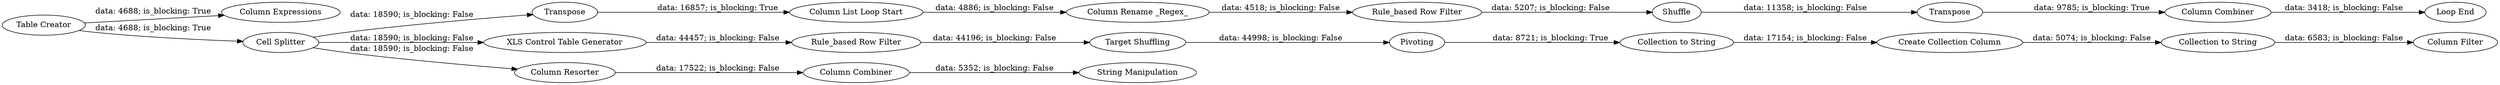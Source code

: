 digraph {
	"6485782167566229175_14" [label="Loop End"]
	"6485782167566229175_21" [label="Collection to String"]
	"6485782167566229175_23" [label="Collection to String"]
	"6485782167566229175_6" [label="String Manipulation"]
	"6485782167566229175_2" [label="Column Expressions"]
	"6485782167566229175_11" [label=Shuffle]
	"6485782167566229175_4" [label="Column Combiner"]
	"6485782167566229175_12" [label=Transpose]
	"6485782167566229175_9" [label="Column Rename _Regex_"]
	"6485782167566229175_16" [label="Rule_based Row Filter"]
	"6485782167566229175_7" [label=Transpose]
	"6485782167566229175_10" [label="Rule_based Row Filter"]
	"6485782167566229175_15" [label="XLS Control Table Generator"]
	"6485782167566229175_1" [label="Table Creator"]
	"6485782167566229175_3" [label="Cell Splitter"]
	"6485782167566229175_5" [label="Column Resorter"]
	"6485782167566229175_8" [label="Column List Loop Start"]
	"6485782167566229175_18" [label=Pivoting]
	"6485782167566229175_22" [label="Create Collection Column"]
	"6485782167566229175_17" [label="Target Shuffling"]
	"6485782167566229175_24" [label="Column Filter"]
	"6485782167566229175_13" [label="Column Combiner"]
	"6485782167566229175_21" -> "6485782167566229175_22" [label="data: 17154; is_blocking: False"]
	"6485782167566229175_3" -> "6485782167566229175_15" [label="data: 18590; is_blocking: False"]
	"6485782167566229175_7" -> "6485782167566229175_8" [label="data: 16857; is_blocking: True"]
	"6485782167566229175_22" -> "6485782167566229175_23" [label="data: 5074; is_blocking: False"]
	"6485782167566229175_8" -> "6485782167566229175_9" [label="data: 4886; is_blocking: False"]
	"6485782167566229175_11" -> "6485782167566229175_12" [label="data: 11358; is_blocking: False"]
	"6485782167566229175_13" -> "6485782167566229175_14" [label="data: 3418; is_blocking: False"]
	"6485782167566229175_18" -> "6485782167566229175_21" [label="data: 8721; is_blocking: True"]
	"6485782167566229175_16" -> "6485782167566229175_17" [label="data: 44196; is_blocking: False"]
	"6485782167566229175_1" -> "6485782167566229175_2" [label="data: 4688; is_blocking: True"]
	"6485782167566229175_4" -> "6485782167566229175_6" [label="data: 5352; is_blocking: False"]
	"6485782167566229175_3" -> "6485782167566229175_5" [label="data: 18590; is_blocking: False"]
	"6485782167566229175_1" -> "6485782167566229175_3" [label="data: 4688; is_blocking: True"]
	"6485782167566229175_12" -> "6485782167566229175_13" [label="data: 9785; is_blocking: True"]
	"6485782167566229175_23" -> "6485782167566229175_24" [label="data: 6583; is_blocking: False"]
	"6485782167566229175_9" -> "6485782167566229175_10" [label="data: 4518; is_blocking: False"]
	"6485782167566229175_3" -> "6485782167566229175_7" [label="data: 18590; is_blocking: False"]
	"6485782167566229175_5" -> "6485782167566229175_4" [label="data: 17522; is_blocking: False"]
	"6485782167566229175_15" -> "6485782167566229175_16" [label="data: 44457; is_blocking: False"]
	"6485782167566229175_10" -> "6485782167566229175_11" [label="data: 5207; is_blocking: False"]
	"6485782167566229175_17" -> "6485782167566229175_18" [label="data: 44998; is_blocking: False"]
	rankdir=LR
}
